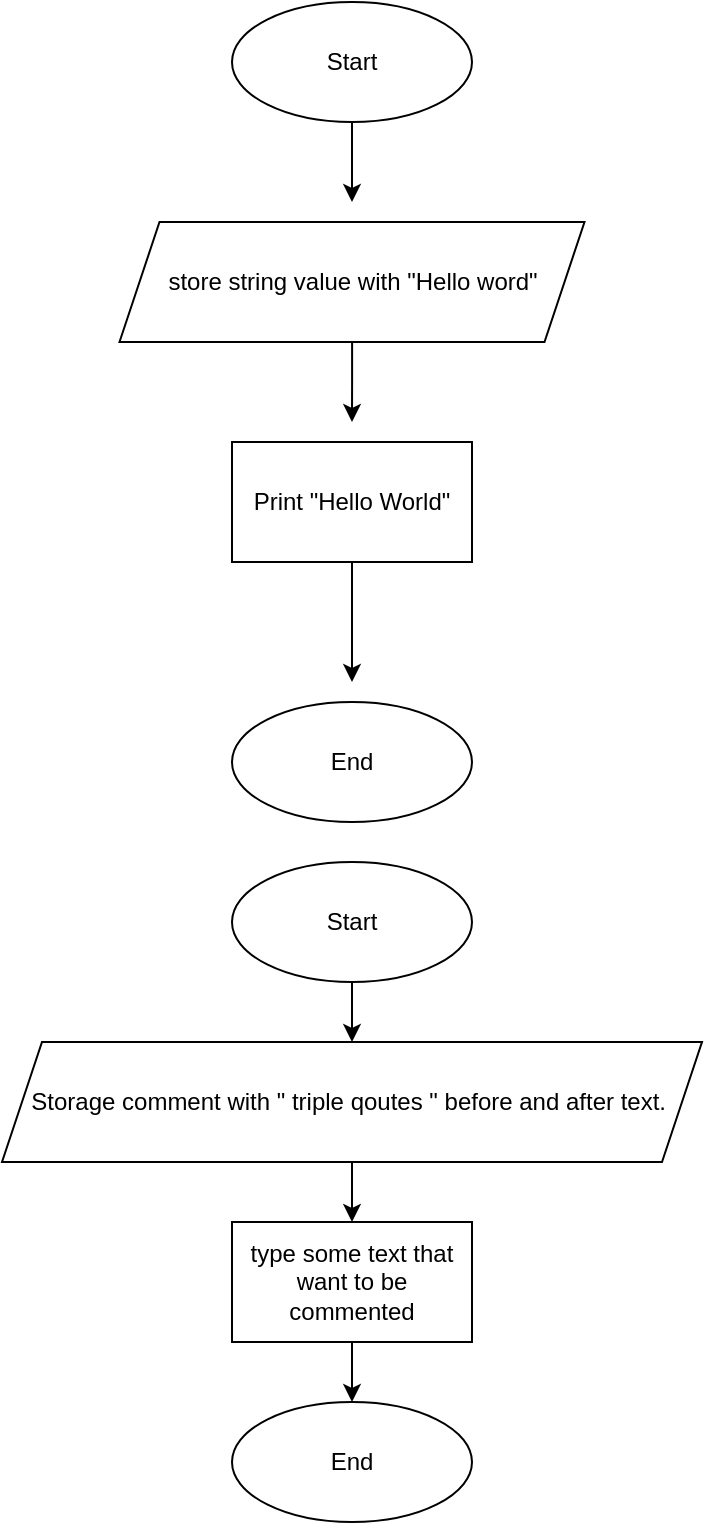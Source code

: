 <mxfile version="14.8.4" type="github">
  <diagram id="4WzV-dSm-NUVNmmQHBTC" name="Page-1">
    <mxGraphModel dx="460" dy="792" grid="1" gridSize="10" guides="1" tooltips="1" connect="1" arrows="1" fold="1" page="1" pageScale="1" pageWidth="827" pageHeight="1169" math="0" shadow="0">
      <root>
        <mxCell id="0" />
        <mxCell id="1" parent="0" />
        <mxCell id="gS7xbfbOc7DE3uA5hKTZ-7" style="edgeStyle=orthogonalEdgeStyle;rounded=0;orthogonalLoop=1;jettySize=auto;html=1;" edge="1" parent="1" source="gS7xbfbOc7DE3uA5hKTZ-1">
          <mxGeometry relative="1" as="geometry">
            <mxPoint x="250" y="110" as="targetPoint" />
          </mxGeometry>
        </mxCell>
        <mxCell id="gS7xbfbOc7DE3uA5hKTZ-1" value="Start" style="ellipse;whiteSpace=wrap;html=1;" vertex="1" parent="1">
          <mxGeometry x="190" y="10" width="120" height="60" as="geometry" />
        </mxCell>
        <mxCell id="gS7xbfbOc7DE3uA5hKTZ-8" style="edgeStyle=orthogonalEdgeStyle;rounded=0;orthogonalLoop=1;jettySize=auto;html=1;" edge="1" parent="1" source="gS7xbfbOc7DE3uA5hKTZ-4">
          <mxGeometry relative="1" as="geometry">
            <mxPoint x="250" y="220" as="targetPoint" />
          </mxGeometry>
        </mxCell>
        <mxCell id="gS7xbfbOc7DE3uA5hKTZ-4" value="store string value with &quot;Hello word&quot;" style="shape=parallelogram;perimeter=parallelogramPerimeter;whiteSpace=wrap;html=1;fixedSize=1;" vertex="1" parent="1">
          <mxGeometry x="133.75" y="120" width="232.5" height="60" as="geometry" />
        </mxCell>
        <mxCell id="gS7xbfbOc7DE3uA5hKTZ-9" style="edgeStyle=orthogonalEdgeStyle;rounded=0;orthogonalLoop=1;jettySize=auto;html=1;" edge="1" parent="1" source="gS7xbfbOc7DE3uA5hKTZ-5">
          <mxGeometry relative="1" as="geometry">
            <mxPoint x="250" y="350" as="targetPoint" />
          </mxGeometry>
        </mxCell>
        <mxCell id="gS7xbfbOc7DE3uA5hKTZ-5" value="Print &quot;Hello World&quot;" style="whiteSpace=wrap;html=1;" vertex="1" parent="1">
          <mxGeometry x="190" y="230" width="120" height="60" as="geometry" />
        </mxCell>
        <mxCell id="gS7xbfbOc7DE3uA5hKTZ-10" value="End" style="ellipse;whiteSpace=wrap;html=1;" vertex="1" parent="1">
          <mxGeometry x="190" y="360" width="120" height="60" as="geometry" />
        </mxCell>
        <mxCell id="gS7xbfbOc7DE3uA5hKTZ-29" style="edgeStyle=orthogonalEdgeStyle;rounded=0;orthogonalLoop=1;jettySize=auto;html=1;entryX=0.5;entryY=0;entryDx=0;entryDy=0;" edge="1" parent="1" source="gS7xbfbOc7DE3uA5hKTZ-11" target="gS7xbfbOc7DE3uA5hKTZ-14">
          <mxGeometry relative="1" as="geometry" />
        </mxCell>
        <mxCell id="gS7xbfbOc7DE3uA5hKTZ-11" value="Start" style="ellipse;whiteSpace=wrap;html=1;" vertex="1" parent="1">
          <mxGeometry x="190" y="440" width="120" height="60" as="geometry" />
        </mxCell>
        <mxCell id="gS7xbfbOc7DE3uA5hKTZ-21" style="edgeStyle=orthogonalEdgeStyle;rounded=0;orthogonalLoop=1;jettySize=auto;html=1;entryX=0.5;entryY=0;entryDx=0;entryDy=0;" edge="1" parent="1" source="gS7xbfbOc7DE3uA5hKTZ-14" target="gS7xbfbOc7DE3uA5hKTZ-15">
          <mxGeometry relative="1" as="geometry" />
        </mxCell>
        <mxCell id="gS7xbfbOc7DE3uA5hKTZ-14" value="&lt;span&gt;Storage comment with &quot; triple qoutes &quot; before and after text.&amp;nbsp;&lt;/span&gt;" style="shape=parallelogram;perimeter=parallelogramPerimeter;whiteSpace=wrap;html=1;fixedSize=1;" vertex="1" parent="1">
          <mxGeometry x="75" y="530" width="350" height="60" as="geometry" />
        </mxCell>
        <mxCell id="gS7xbfbOc7DE3uA5hKTZ-22" style="edgeStyle=orthogonalEdgeStyle;rounded=0;orthogonalLoop=1;jettySize=auto;html=1;entryX=0.5;entryY=0;entryDx=0;entryDy=0;" edge="1" parent="1" source="gS7xbfbOc7DE3uA5hKTZ-15" target="gS7xbfbOc7DE3uA5hKTZ-16">
          <mxGeometry relative="1" as="geometry" />
        </mxCell>
        <mxCell id="gS7xbfbOc7DE3uA5hKTZ-15" value="type some text that want to be commented" style="whiteSpace=wrap;html=1;" vertex="1" parent="1">
          <mxGeometry x="190" y="620" width="120" height="60" as="geometry" />
        </mxCell>
        <mxCell id="gS7xbfbOc7DE3uA5hKTZ-16" value="End" style="ellipse;whiteSpace=wrap;html=1;" vertex="1" parent="1">
          <mxGeometry x="190" y="710" width="120" height="60" as="geometry" />
        </mxCell>
      </root>
    </mxGraphModel>
  </diagram>
</mxfile>

